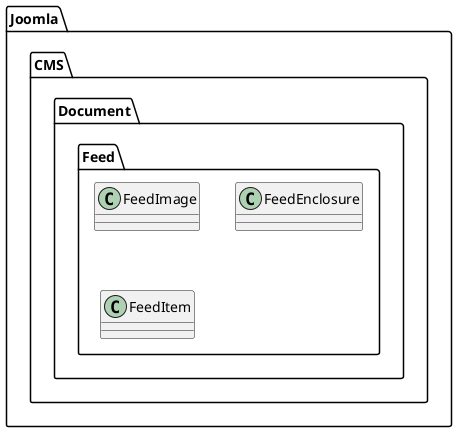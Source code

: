 @startuml
class Joomla.CMS.Document.Feed.FeedImage

class Joomla.CMS.Document.Feed.FeedEnclosure
class Joomla.CMS.Document.Feed.FeedItem
@enduml
